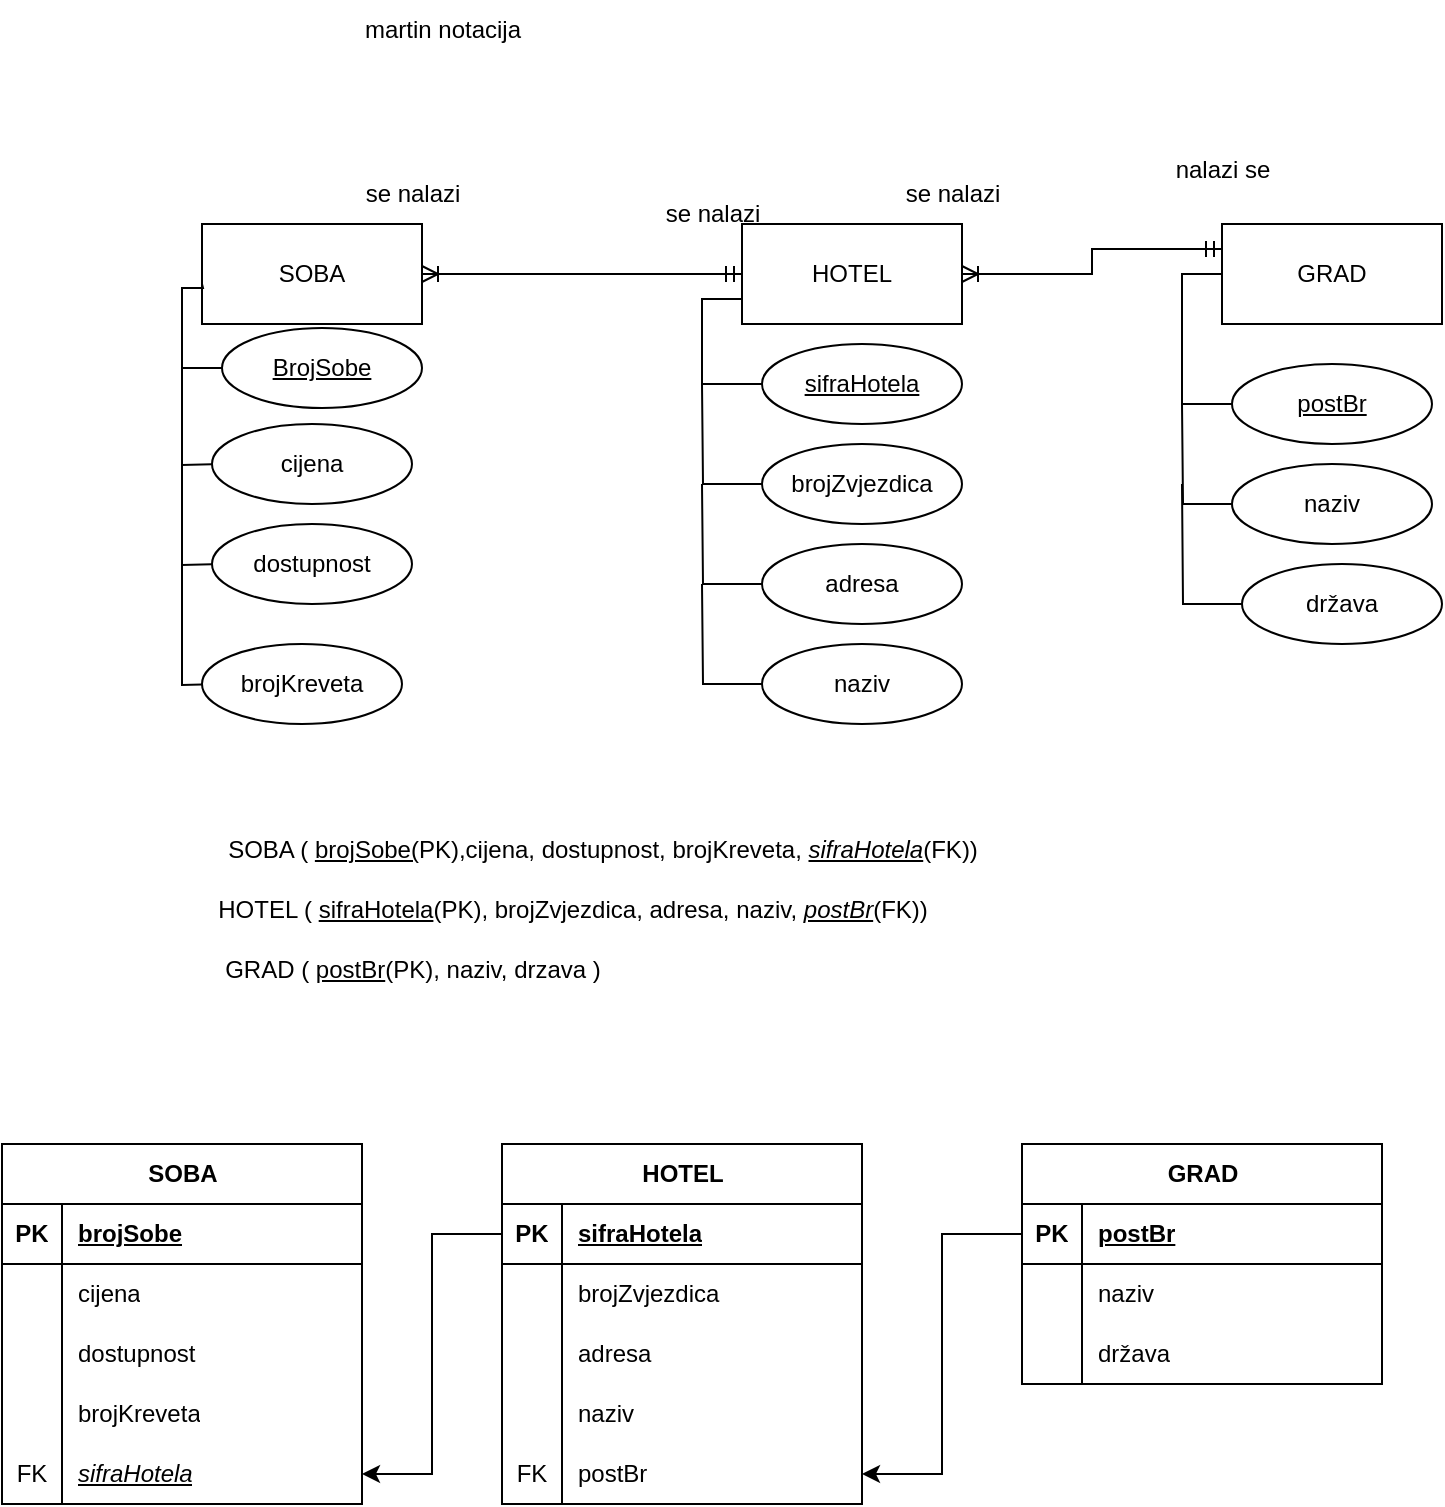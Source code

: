 <mxfile version="22.1.5" type="github">
  <diagram name="Page-1" id="ZcCOom0ZRcwhTTcIi5ig">
    <mxGraphModel dx="972" dy="639" grid="1" gridSize="10" guides="1" tooltips="1" connect="1" arrows="1" fold="1" page="1" pageScale="1" pageWidth="2339" pageHeight="3300" math="0" shadow="0">
      <root>
        <mxCell id="0" />
        <mxCell id="1" parent="0" />
        <mxCell id="V1OTD0DoKeFT5B3Rm7D--30" style="edgeStyle=orthogonalEdgeStyle;rounded=0;orthogonalLoop=1;jettySize=auto;html=1;exitX=0;exitY=0.5;exitDx=0;exitDy=0;entryX=1;entryY=0.5;entryDx=0;entryDy=0;endArrow=ERoneToMany;endFill=0;startArrow=ERmandOne;startFill=0;" edge="1" parent="1" source="V1OTD0DoKeFT5B3Rm7D--1" target="V1OTD0DoKeFT5B3Rm7D--3">
          <mxGeometry relative="1" as="geometry" />
        </mxCell>
        <mxCell id="V1OTD0DoKeFT5B3Rm7D--1" value="HOTEL" style="html=1;whiteSpace=wrap;" vertex="1" parent="1">
          <mxGeometry x="660" y="220" width="110" height="50" as="geometry" />
        </mxCell>
        <mxCell id="V1OTD0DoKeFT5B3Rm7D--9" style="edgeStyle=orthogonalEdgeStyle;rounded=0;orthogonalLoop=1;jettySize=auto;html=1;exitX=0;exitY=0.5;exitDx=0;exitDy=0;entryX=0;entryY=0.5;entryDx=0;entryDy=0;endArrow=none;endFill=0;" edge="1" parent="1" source="V1OTD0DoKeFT5B3Rm7D--2" target="V1OTD0DoKeFT5B3Rm7D--6">
          <mxGeometry relative="1" as="geometry" />
        </mxCell>
        <mxCell id="V1OTD0DoKeFT5B3Rm7D--27" style="edgeStyle=orthogonalEdgeStyle;rounded=0;orthogonalLoop=1;jettySize=auto;html=1;exitX=0;exitY=0.25;exitDx=0;exitDy=0;entryX=1;entryY=0.5;entryDx=0;entryDy=0;startArrow=ERmandOne;startFill=0;endArrow=ERoneToMany;endFill=0;" edge="1" parent="1" source="V1OTD0DoKeFT5B3Rm7D--2" target="V1OTD0DoKeFT5B3Rm7D--1">
          <mxGeometry relative="1" as="geometry" />
        </mxCell>
        <mxCell id="V1OTD0DoKeFT5B3Rm7D--2" value="GRAD" style="html=1;whiteSpace=wrap;" vertex="1" parent="1">
          <mxGeometry x="900" y="220" width="110" height="50" as="geometry" />
        </mxCell>
        <mxCell id="V1OTD0DoKeFT5B3Rm7D--3" value="&lt;div&gt;SOBA&lt;/div&gt;" style="html=1;whiteSpace=wrap;" vertex="1" parent="1">
          <mxGeometry x="390" y="220" width="110" height="50" as="geometry" />
        </mxCell>
        <mxCell id="V1OTD0DoKeFT5B3Rm7D--5" style="edgeStyle=orthogonalEdgeStyle;rounded=0;orthogonalLoop=1;jettySize=auto;html=1;exitX=0;exitY=0.5;exitDx=0;exitDy=0;entryX=0;entryY=0.75;entryDx=0;entryDy=0;endArrow=none;endFill=0;" edge="1" parent="1" source="V1OTD0DoKeFT5B3Rm7D--4" target="V1OTD0DoKeFT5B3Rm7D--1">
          <mxGeometry relative="1" as="geometry" />
        </mxCell>
        <mxCell id="V1OTD0DoKeFT5B3Rm7D--4" value="sifraHotela" style="ellipse;whiteSpace=wrap;html=1;align=center;fontStyle=4;" vertex="1" parent="1">
          <mxGeometry x="670" y="280" width="100" height="40" as="geometry" />
        </mxCell>
        <mxCell id="V1OTD0DoKeFT5B3Rm7D--6" value="&lt;u&gt;postBr&lt;/u&gt;" style="ellipse;whiteSpace=wrap;html=1;align=center;" vertex="1" parent="1">
          <mxGeometry x="905" y="290" width="100" height="40" as="geometry" />
        </mxCell>
        <mxCell id="V1OTD0DoKeFT5B3Rm7D--10" style="edgeStyle=orthogonalEdgeStyle;rounded=0;orthogonalLoop=1;jettySize=auto;html=1;exitX=0;exitY=0.5;exitDx=0;exitDy=0;endArrow=none;endFill=0;" edge="1" parent="1" source="V1OTD0DoKeFT5B3Rm7D--7">
          <mxGeometry relative="1" as="geometry">
            <mxPoint x="880" y="310" as="targetPoint" />
          </mxGeometry>
        </mxCell>
        <mxCell id="V1OTD0DoKeFT5B3Rm7D--7" value="naziv" style="ellipse;whiteSpace=wrap;html=1;align=center;" vertex="1" parent="1">
          <mxGeometry x="905" y="340" width="100" height="40" as="geometry" />
        </mxCell>
        <mxCell id="V1OTD0DoKeFT5B3Rm7D--11" style="edgeStyle=orthogonalEdgeStyle;rounded=0;orthogonalLoop=1;jettySize=auto;html=1;exitX=0;exitY=0.5;exitDx=0;exitDy=0;endArrow=none;endFill=0;" edge="1" parent="1" source="V1OTD0DoKeFT5B3Rm7D--8">
          <mxGeometry relative="1" as="geometry">
            <mxPoint x="880" y="350" as="targetPoint" />
          </mxGeometry>
        </mxCell>
        <mxCell id="V1OTD0DoKeFT5B3Rm7D--8" value="država" style="ellipse;whiteSpace=wrap;html=1;align=center;" vertex="1" parent="1">
          <mxGeometry x="910" y="390" width="100" height="40" as="geometry" />
        </mxCell>
        <mxCell id="V1OTD0DoKeFT5B3Rm7D--12" style="edgeStyle=orthogonalEdgeStyle;rounded=0;orthogonalLoop=1;jettySize=auto;html=1;exitX=0;exitY=0.5;exitDx=0;exitDy=0;entryX=0;entryY=0.75;entryDx=0;entryDy=0;endArrow=none;endFill=0;" edge="1" parent="1" source="V1OTD0DoKeFT5B3Rm7D--13">
          <mxGeometry relative="1" as="geometry">
            <mxPoint x="390" y="250" as="targetPoint" />
          </mxGeometry>
        </mxCell>
        <mxCell id="V1OTD0DoKeFT5B3Rm7D--13" value="BrojSobe" style="ellipse;whiteSpace=wrap;html=1;align=center;fontStyle=4;" vertex="1" parent="1">
          <mxGeometry x="400" y="272" width="100" height="40" as="geometry" />
        </mxCell>
        <mxCell id="V1OTD0DoKeFT5B3Rm7D--16" style="edgeStyle=orthogonalEdgeStyle;rounded=0;orthogonalLoop=1;jettySize=auto;html=1;exitX=0;exitY=0.5;exitDx=0;exitDy=0;endArrow=none;endFill=0;" edge="1" parent="1">
          <mxGeometry relative="1" as="geometry">
            <mxPoint x="380" y="290" as="targetPoint" />
            <mxPoint x="400" y="340" as="sourcePoint" />
          </mxGeometry>
        </mxCell>
        <mxCell id="V1OTD0DoKeFT5B3Rm7D--17" style="edgeStyle=orthogonalEdgeStyle;rounded=0;orthogonalLoop=1;jettySize=auto;html=1;exitX=0;exitY=0.5;exitDx=0;exitDy=0;endArrow=none;endFill=0;" edge="1" parent="1">
          <mxGeometry relative="1" as="geometry">
            <mxPoint x="380" y="340" as="targetPoint" />
            <mxPoint x="400" y="390" as="sourcePoint" />
          </mxGeometry>
        </mxCell>
        <mxCell id="V1OTD0DoKeFT5B3Rm7D--19" style="edgeStyle=orthogonalEdgeStyle;rounded=0;orthogonalLoop=1;jettySize=auto;html=1;exitX=0;exitY=0.5;exitDx=0;exitDy=0;endArrow=none;endFill=0;" edge="1" parent="1">
          <mxGeometry relative="1" as="geometry">
            <mxPoint x="380" y="390" as="targetPoint" />
            <mxPoint x="400" y="450" as="sourcePoint" />
          </mxGeometry>
        </mxCell>
        <mxCell id="V1OTD0DoKeFT5B3Rm7D--25" style="edgeStyle=orthogonalEdgeStyle;rounded=0;orthogonalLoop=1;jettySize=auto;html=1;exitX=0;exitY=0.5;exitDx=0;exitDy=0;endArrow=none;endFill=0;" edge="1" parent="1" source="V1OTD0DoKeFT5B3Rm7D--20">
          <mxGeometry relative="1" as="geometry">
            <mxPoint x="640" y="300" as="targetPoint" />
          </mxGeometry>
        </mxCell>
        <mxCell id="V1OTD0DoKeFT5B3Rm7D--20" value="brojZvjezdica" style="ellipse;whiteSpace=wrap;html=1;align=center;" vertex="1" parent="1">
          <mxGeometry x="670" y="330" width="100" height="40" as="geometry" />
        </mxCell>
        <mxCell id="V1OTD0DoKeFT5B3Rm7D--26" style="edgeStyle=orthogonalEdgeStyle;rounded=0;orthogonalLoop=1;jettySize=auto;html=1;exitX=0;exitY=0.5;exitDx=0;exitDy=0;endArrow=none;endFill=0;" edge="1" parent="1" source="V1OTD0DoKeFT5B3Rm7D--21">
          <mxGeometry relative="1" as="geometry">
            <mxPoint x="640" y="350" as="targetPoint" />
          </mxGeometry>
        </mxCell>
        <mxCell id="V1OTD0DoKeFT5B3Rm7D--21" value="adresa" style="ellipse;whiteSpace=wrap;html=1;align=center;" vertex="1" parent="1">
          <mxGeometry x="670" y="380" width="100" height="40" as="geometry" />
        </mxCell>
        <mxCell id="V1OTD0DoKeFT5B3Rm7D--22" value="cijena" style="ellipse;whiteSpace=wrap;html=1;align=center;" vertex="1" parent="1">
          <mxGeometry x="395" y="320" width="100" height="40" as="geometry" />
        </mxCell>
        <mxCell id="V1OTD0DoKeFT5B3Rm7D--23" value="dostupnost" style="ellipse;whiteSpace=wrap;html=1;align=center;" vertex="1" parent="1">
          <mxGeometry x="395" y="370" width="100" height="40" as="geometry" />
        </mxCell>
        <mxCell id="V1OTD0DoKeFT5B3Rm7D--24" value="brojKreveta" style="ellipse;whiteSpace=wrap;html=1;align=center;" vertex="1" parent="1">
          <mxGeometry x="390" y="430" width="100" height="40" as="geometry" />
        </mxCell>
        <mxCell id="V1OTD0DoKeFT5B3Rm7D--28" value="nalazi se" style="text;html=1;align=center;verticalAlign=middle;resizable=0;points=[];autosize=1;strokeColor=none;fillColor=none;" vertex="1" parent="1">
          <mxGeometry x="865" y="178" width="70" height="30" as="geometry" />
        </mxCell>
        <mxCell id="V1OTD0DoKeFT5B3Rm7D--29" value="se nalazi" style="text;html=1;align=center;verticalAlign=middle;resizable=0;points=[];autosize=1;strokeColor=none;fillColor=none;" vertex="1" parent="1">
          <mxGeometry x="730" y="190" width="70" height="30" as="geometry" />
        </mxCell>
        <mxCell id="V1OTD0DoKeFT5B3Rm7D--31" value="se nalazi" style="text;html=1;align=center;verticalAlign=middle;resizable=0;points=[];autosize=1;strokeColor=none;fillColor=none;" vertex="1" parent="1">
          <mxGeometry x="460" y="190" width="70" height="30" as="geometry" />
        </mxCell>
        <mxCell id="V1OTD0DoKeFT5B3Rm7D--32" value="se nalazi" style="text;html=1;align=center;verticalAlign=middle;resizable=0;points=[];autosize=1;strokeColor=none;fillColor=none;" vertex="1" parent="1">
          <mxGeometry x="610" y="200" width="70" height="30" as="geometry" />
        </mxCell>
        <mxCell id="V1OTD0DoKeFT5B3Rm7D--34" style="edgeStyle=orthogonalEdgeStyle;rounded=0;orthogonalLoop=1;jettySize=auto;html=1;exitX=0;exitY=0.5;exitDx=0;exitDy=0;endArrow=none;endFill=0;" edge="1" parent="1" source="V1OTD0DoKeFT5B3Rm7D--33">
          <mxGeometry relative="1" as="geometry">
            <mxPoint x="640" y="400" as="targetPoint" />
          </mxGeometry>
        </mxCell>
        <mxCell id="V1OTD0DoKeFT5B3Rm7D--33" value="naziv" style="ellipse;whiteSpace=wrap;html=1;align=center;" vertex="1" parent="1">
          <mxGeometry x="670" y="430" width="100" height="40" as="geometry" />
        </mxCell>
        <mxCell id="V1OTD0DoKeFT5B3Rm7D--35" value="&lt;div&gt;martin notacija&lt;/div&gt;" style="text;html=1;align=center;verticalAlign=middle;resizable=0;points=[];autosize=1;strokeColor=none;fillColor=none;" vertex="1" parent="1">
          <mxGeometry x="460" y="108" width="100" height="30" as="geometry" />
        </mxCell>
        <mxCell id="V1OTD0DoKeFT5B3Rm7D--36" value="SOBA ( &lt;u&gt;brojSobe(&lt;/u&gt;PK),cijena, dostupnost, brojKreveta, &lt;i&gt;&lt;u&gt;sifraHotela&lt;/u&gt;&lt;/i&gt;(FK))" style="text;html=1;align=center;verticalAlign=middle;resizable=0;points=[];autosize=1;strokeColor=none;fillColor=none;" vertex="1" parent="1">
          <mxGeometry x="390" y="518" width="400" height="30" as="geometry" />
        </mxCell>
        <mxCell id="V1OTD0DoKeFT5B3Rm7D--37" value="HOTEL ( &lt;u&gt;sifraHotela&lt;/u&gt;(PK), brojZvjezdica, adresa, naziv, &lt;i&gt;&lt;u&gt;postBr&lt;/u&gt;&lt;/i&gt;(FK))" style="text;html=1;align=center;verticalAlign=middle;resizable=0;points=[];autosize=1;strokeColor=none;fillColor=none;" vertex="1" parent="1">
          <mxGeometry x="390" y="548" width="370" height="30" as="geometry" />
        </mxCell>
        <mxCell id="V1OTD0DoKeFT5B3Rm7D--38" value="GRAD ( &lt;u&gt;postBr&lt;/u&gt;(PK), naziv, drzava )" style="text;html=1;align=center;verticalAlign=middle;resizable=0;points=[];autosize=1;strokeColor=none;fillColor=none;" vertex="1" parent="1">
          <mxGeometry x="390" y="578" width="210" height="30" as="geometry" />
        </mxCell>
        <mxCell id="V1OTD0DoKeFT5B3Rm7D--85" style="edgeStyle=orthogonalEdgeStyle;rounded=0;orthogonalLoop=1;jettySize=auto;html=1;exitX=0;exitY=0.25;exitDx=0;exitDy=0;" edge="1" parent="1" source="V1OTD0DoKeFT5B3Rm7D--39" target="V1OTD0DoKeFT5B3Rm7D--78">
          <mxGeometry relative="1" as="geometry" />
        </mxCell>
        <mxCell id="V1OTD0DoKeFT5B3Rm7D--39" value="HOTEL" style="shape=table;startSize=30;container=1;collapsible=1;childLayout=tableLayout;fixedRows=1;rowLines=0;fontStyle=1;align=center;resizeLast=1;html=1;" vertex="1" parent="1">
          <mxGeometry x="540" y="680" width="180" height="180" as="geometry" />
        </mxCell>
        <mxCell id="V1OTD0DoKeFT5B3Rm7D--40" value="" style="shape=tableRow;horizontal=0;startSize=0;swimlaneHead=0;swimlaneBody=0;fillColor=none;collapsible=0;dropTarget=0;points=[[0,0.5],[1,0.5]];portConstraint=eastwest;top=0;left=0;right=0;bottom=1;" vertex="1" parent="V1OTD0DoKeFT5B3Rm7D--39">
          <mxGeometry y="30" width="180" height="30" as="geometry" />
        </mxCell>
        <mxCell id="V1OTD0DoKeFT5B3Rm7D--41" value="PK" style="shape=partialRectangle;connectable=0;fillColor=none;top=0;left=0;bottom=0;right=0;fontStyle=1;overflow=hidden;whiteSpace=wrap;html=1;" vertex="1" parent="V1OTD0DoKeFT5B3Rm7D--40">
          <mxGeometry width="30" height="30" as="geometry">
            <mxRectangle width="30" height="30" as="alternateBounds" />
          </mxGeometry>
        </mxCell>
        <mxCell id="V1OTD0DoKeFT5B3Rm7D--42" value="sifraHotela" style="shape=partialRectangle;connectable=0;fillColor=none;top=0;left=0;bottom=0;right=0;align=left;spacingLeft=6;fontStyle=5;overflow=hidden;whiteSpace=wrap;html=1;" vertex="1" parent="V1OTD0DoKeFT5B3Rm7D--40">
          <mxGeometry x="30" width="150" height="30" as="geometry">
            <mxRectangle width="150" height="30" as="alternateBounds" />
          </mxGeometry>
        </mxCell>
        <mxCell id="V1OTD0DoKeFT5B3Rm7D--43" value="" style="shape=tableRow;horizontal=0;startSize=0;swimlaneHead=0;swimlaneBody=0;fillColor=none;collapsible=0;dropTarget=0;points=[[0,0.5],[1,0.5]];portConstraint=eastwest;top=0;left=0;right=0;bottom=0;" vertex="1" parent="V1OTD0DoKeFT5B3Rm7D--39">
          <mxGeometry y="60" width="180" height="30" as="geometry" />
        </mxCell>
        <mxCell id="V1OTD0DoKeFT5B3Rm7D--44" value="" style="shape=partialRectangle;connectable=0;fillColor=none;top=0;left=0;bottom=0;right=0;editable=1;overflow=hidden;whiteSpace=wrap;html=1;" vertex="1" parent="V1OTD0DoKeFT5B3Rm7D--43">
          <mxGeometry width="30" height="30" as="geometry">
            <mxRectangle width="30" height="30" as="alternateBounds" />
          </mxGeometry>
        </mxCell>
        <mxCell id="V1OTD0DoKeFT5B3Rm7D--45" value="&lt;div&gt;brojZvjezdica&lt;/div&gt;" style="shape=partialRectangle;connectable=0;fillColor=none;top=0;left=0;bottom=0;right=0;align=left;spacingLeft=6;overflow=hidden;whiteSpace=wrap;html=1;" vertex="1" parent="V1OTD0DoKeFT5B3Rm7D--43">
          <mxGeometry x="30" width="150" height="30" as="geometry">
            <mxRectangle width="150" height="30" as="alternateBounds" />
          </mxGeometry>
        </mxCell>
        <mxCell id="V1OTD0DoKeFT5B3Rm7D--46" value="" style="shape=tableRow;horizontal=0;startSize=0;swimlaneHead=0;swimlaneBody=0;fillColor=none;collapsible=0;dropTarget=0;points=[[0,0.5],[1,0.5]];portConstraint=eastwest;top=0;left=0;right=0;bottom=0;" vertex="1" parent="V1OTD0DoKeFT5B3Rm7D--39">
          <mxGeometry y="90" width="180" height="30" as="geometry" />
        </mxCell>
        <mxCell id="V1OTD0DoKeFT5B3Rm7D--47" value="" style="shape=partialRectangle;connectable=0;fillColor=none;top=0;left=0;bottom=0;right=0;editable=1;overflow=hidden;whiteSpace=wrap;html=1;" vertex="1" parent="V1OTD0DoKeFT5B3Rm7D--46">
          <mxGeometry width="30" height="30" as="geometry">
            <mxRectangle width="30" height="30" as="alternateBounds" />
          </mxGeometry>
        </mxCell>
        <mxCell id="V1OTD0DoKeFT5B3Rm7D--48" value="adresa" style="shape=partialRectangle;connectable=0;fillColor=none;top=0;left=0;bottom=0;right=0;align=left;spacingLeft=6;overflow=hidden;whiteSpace=wrap;html=1;" vertex="1" parent="V1OTD0DoKeFT5B3Rm7D--46">
          <mxGeometry x="30" width="150" height="30" as="geometry">
            <mxRectangle width="150" height="30" as="alternateBounds" />
          </mxGeometry>
        </mxCell>
        <mxCell id="V1OTD0DoKeFT5B3Rm7D--49" value="" style="shape=tableRow;horizontal=0;startSize=0;swimlaneHead=0;swimlaneBody=0;fillColor=none;collapsible=0;dropTarget=0;points=[[0,0.5],[1,0.5]];portConstraint=eastwest;top=0;left=0;right=0;bottom=0;" vertex="1" parent="V1OTD0DoKeFT5B3Rm7D--39">
          <mxGeometry y="120" width="180" height="30" as="geometry" />
        </mxCell>
        <mxCell id="V1OTD0DoKeFT5B3Rm7D--50" value="" style="shape=partialRectangle;connectable=0;fillColor=none;top=0;left=0;bottom=0;right=0;editable=1;overflow=hidden;whiteSpace=wrap;html=1;" vertex="1" parent="V1OTD0DoKeFT5B3Rm7D--49">
          <mxGeometry width="30" height="30" as="geometry">
            <mxRectangle width="30" height="30" as="alternateBounds" />
          </mxGeometry>
        </mxCell>
        <mxCell id="V1OTD0DoKeFT5B3Rm7D--51" value="naziv" style="shape=partialRectangle;connectable=0;fillColor=none;top=0;left=0;bottom=0;right=0;align=left;spacingLeft=6;overflow=hidden;whiteSpace=wrap;html=1;" vertex="1" parent="V1OTD0DoKeFT5B3Rm7D--49">
          <mxGeometry x="30" width="150" height="30" as="geometry">
            <mxRectangle width="150" height="30" as="alternateBounds" />
          </mxGeometry>
        </mxCell>
        <mxCell id="V1OTD0DoKeFT5B3Rm7D--81" value="" style="shape=tableRow;horizontal=0;startSize=0;swimlaneHead=0;swimlaneBody=0;fillColor=none;collapsible=0;dropTarget=0;points=[[0,0.5],[1,0.5]];portConstraint=eastwest;top=0;left=0;right=0;bottom=0;" vertex="1" parent="V1OTD0DoKeFT5B3Rm7D--39">
          <mxGeometry y="150" width="180" height="30" as="geometry" />
        </mxCell>
        <mxCell id="V1OTD0DoKeFT5B3Rm7D--82" value="FK" style="shape=partialRectangle;connectable=0;fillColor=none;top=0;left=0;bottom=0;right=0;editable=1;overflow=hidden;whiteSpace=wrap;html=1;" vertex="1" parent="V1OTD0DoKeFT5B3Rm7D--81">
          <mxGeometry width="30" height="30" as="geometry">
            <mxRectangle width="30" height="30" as="alternateBounds" />
          </mxGeometry>
        </mxCell>
        <mxCell id="V1OTD0DoKeFT5B3Rm7D--83" value="postBr" style="shape=partialRectangle;connectable=0;fillColor=none;top=0;left=0;bottom=0;right=0;align=left;spacingLeft=6;overflow=hidden;whiteSpace=wrap;html=1;" vertex="1" parent="V1OTD0DoKeFT5B3Rm7D--81">
          <mxGeometry x="30" width="150" height="30" as="geometry">
            <mxRectangle width="150" height="30" as="alternateBounds" />
          </mxGeometry>
        </mxCell>
        <mxCell id="V1OTD0DoKeFT5B3Rm7D--52" value="SOBA" style="shape=table;startSize=30;container=1;collapsible=1;childLayout=tableLayout;fixedRows=1;rowLines=0;fontStyle=1;align=center;resizeLast=1;html=1;" vertex="1" parent="1">
          <mxGeometry x="290" y="680" width="180" height="180" as="geometry" />
        </mxCell>
        <mxCell id="V1OTD0DoKeFT5B3Rm7D--53" value="" style="shape=tableRow;horizontal=0;startSize=0;swimlaneHead=0;swimlaneBody=0;fillColor=none;collapsible=0;dropTarget=0;points=[[0,0.5],[1,0.5]];portConstraint=eastwest;top=0;left=0;right=0;bottom=1;" vertex="1" parent="V1OTD0DoKeFT5B3Rm7D--52">
          <mxGeometry y="30" width="180" height="30" as="geometry" />
        </mxCell>
        <mxCell id="V1OTD0DoKeFT5B3Rm7D--54" value="PK" style="shape=partialRectangle;connectable=0;fillColor=none;top=0;left=0;bottom=0;right=0;fontStyle=1;overflow=hidden;whiteSpace=wrap;html=1;" vertex="1" parent="V1OTD0DoKeFT5B3Rm7D--53">
          <mxGeometry width="30" height="30" as="geometry">
            <mxRectangle width="30" height="30" as="alternateBounds" />
          </mxGeometry>
        </mxCell>
        <mxCell id="V1OTD0DoKeFT5B3Rm7D--55" value="brojSobe" style="shape=partialRectangle;connectable=0;fillColor=none;top=0;left=0;bottom=0;right=0;align=left;spacingLeft=6;fontStyle=5;overflow=hidden;whiteSpace=wrap;html=1;" vertex="1" parent="V1OTD0DoKeFT5B3Rm7D--53">
          <mxGeometry x="30" width="150" height="30" as="geometry">
            <mxRectangle width="150" height="30" as="alternateBounds" />
          </mxGeometry>
        </mxCell>
        <mxCell id="V1OTD0DoKeFT5B3Rm7D--56" value="" style="shape=tableRow;horizontal=0;startSize=0;swimlaneHead=0;swimlaneBody=0;fillColor=none;collapsible=0;dropTarget=0;points=[[0,0.5],[1,0.5]];portConstraint=eastwest;top=0;left=0;right=0;bottom=0;" vertex="1" parent="V1OTD0DoKeFT5B3Rm7D--52">
          <mxGeometry y="60" width="180" height="30" as="geometry" />
        </mxCell>
        <mxCell id="V1OTD0DoKeFT5B3Rm7D--57" value="" style="shape=partialRectangle;connectable=0;fillColor=none;top=0;left=0;bottom=0;right=0;editable=1;overflow=hidden;whiteSpace=wrap;html=1;" vertex="1" parent="V1OTD0DoKeFT5B3Rm7D--56">
          <mxGeometry width="30" height="30" as="geometry">
            <mxRectangle width="30" height="30" as="alternateBounds" />
          </mxGeometry>
        </mxCell>
        <mxCell id="V1OTD0DoKeFT5B3Rm7D--58" value="cijena" style="shape=partialRectangle;connectable=0;fillColor=none;top=0;left=0;bottom=0;right=0;align=left;spacingLeft=6;overflow=hidden;whiteSpace=wrap;html=1;" vertex="1" parent="V1OTD0DoKeFT5B3Rm7D--56">
          <mxGeometry x="30" width="150" height="30" as="geometry">
            <mxRectangle width="150" height="30" as="alternateBounds" />
          </mxGeometry>
        </mxCell>
        <mxCell id="V1OTD0DoKeFT5B3Rm7D--59" value="" style="shape=tableRow;horizontal=0;startSize=0;swimlaneHead=0;swimlaneBody=0;fillColor=none;collapsible=0;dropTarget=0;points=[[0,0.5],[1,0.5]];portConstraint=eastwest;top=0;left=0;right=0;bottom=0;" vertex="1" parent="V1OTD0DoKeFT5B3Rm7D--52">
          <mxGeometry y="90" width="180" height="30" as="geometry" />
        </mxCell>
        <mxCell id="V1OTD0DoKeFT5B3Rm7D--60" value="" style="shape=partialRectangle;connectable=0;fillColor=none;top=0;left=0;bottom=0;right=0;editable=1;overflow=hidden;whiteSpace=wrap;html=1;" vertex="1" parent="V1OTD0DoKeFT5B3Rm7D--59">
          <mxGeometry width="30" height="30" as="geometry">
            <mxRectangle width="30" height="30" as="alternateBounds" />
          </mxGeometry>
        </mxCell>
        <mxCell id="V1OTD0DoKeFT5B3Rm7D--61" value="dostupnost" style="shape=partialRectangle;connectable=0;fillColor=none;top=0;left=0;bottom=0;right=0;align=left;spacingLeft=6;overflow=hidden;whiteSpace=wrap;html=1;" vertex="1" parent="V1OTD0DoKeFT5B3Rm7D--59">
          <mxGeometry x="30" width="150" height="30" as="geometry">
            <mxRectangle width="150" height="30" as="alternateBounds" />
          </mxGeometry>
        </mxCell>
        <mxCell id="V1OTD0DoKeFT5B3Rm7D--62" value="" style="shape=tableRow;horizontal=0;startSize=0;swimlaneHead=0;swimlaneBody=0;fillColor=none;collapsible=0;dropTarget=0;points=[[0,0.5],[1,0.5]];portConstraint=eastwest;top=0;left=0;right=0;bottom=0;" vertex="1" parent="V1OTD0DoKeFT5B3Rm7D--52">
          <mxGeometry y="120" width="180" height="30" as="geometry" />
        </mxCell>
        <mxCell id="V1OTD0DoKeFT5B3Rm7D--63" value="" style="shape=partialRectangle;connectable=0;fillColor=none;top=0;left=0;bottom=0;right=0;editable=1;overflow=hidden;whiteSpace=wrap;html=1;" vertex="1" parent="V1OTD0DoKeFT5B3Rm7D--62">
          <mxGeometry width="30" height="30" as="geometry">
            <mxRectangle width="30" height="30" as="alternateBounds" />
          </mxGeometry>
        </mxCell>
        <mxCell id="V1OTD0DoKeFT5B3Rm7D--64" value="brojKreveta" style="shape=partialRectangle;connectable=0;fillColor=none;top=0;left=0;bottom=0;right=0;align=left;spacingLeft=6;overflow=hidden;whiteSpace=wrap;html=1;" vertex="1" parent="V1OTD0DoKeFT5B3Rm7D--62">
          <mxGeometry x="30" width="150" height="30" as="geometry">
            <mxRectangle width="150" height="30" as="alternateBounds" />
          </mxGeometry>
        </mxCell>
        <mxCell id="V1OTD0DoKeFT5B3Rm7D--78" value="" style="shape=tableRow;horizontal=0;startSize=0;swimlaneHead=0;swimlaneBody=0;fillColor=none;collapsible=0;dropTarget=0;points=[[0,0.5],[1,0.5]];portConstraint=eastwest;top=0;left=0;right=0;bottom=0;" vertex="1" parent="V1OTD0DoKeFT5B3Rm7D--52">
          <mxGeometry y="150" width="180" height="30" as="geometry" />
        </mxCell>
        <mxCell id="V1OTD0DoKeFT5B3Rm7D--79" value="FK" style="shape=partialRectangle;connectable=0;fillColor=none;top=0;left=0;bottom=0;right=0;editable=1;overflow=hidden;whiteSpace=wrap;html=1;" vertex="1" parent="V1OTD0DoKeFT5B3Rm7D--78">
          <mxGeometry width="30" height="30" as="geometry">
            <mxRectangle width="30" height="30" as="alternateBounds" />
          </mxGeometry>
        </mxCell>
        <mxCell id="V1OTD0DoKeFT5B3Rm7D--80" value="&lt;u&gt;&lt;i&gt;sifraHotela&lt;/i&gt;&lt;/u&gt;" style="shape=partialRectangle;connectable=0;fillColor=none;top=0;left=0;bottom=0;right=0;align=left;spacingLeft=6;overflow=hidden;whiteSpace=wrap;html=1;" vertex="1" parent="V1OTD0DoKeFT5B3Rm7D--78">
          <mxGeometry x="30" width="150" height="30" as="geometry">
            <mxRectangle width="150" height="30" as="alternateBounds" />
          </mxGeometry>
        </mxCell>
        <mxCell id="V1OTD0DoKeFT5B3Rm7D--65" value="GRAD" style="shape=table;startSize=30;container=1;collapsible=1;childLayout=tableLayout;fixedRows=1;rowLines=0;fontStyle=1;align=center;resizeLast=1;html=1;" vertex="1" parent="1">
          <mxGeometry x="800" y="680" width="180" height="120" as="geometry" />
        </mxCell>
        <mxCell id="V1OTD0DoKeFT5B3Rm7D--66" value="" style="shape=tableRow;horizontal=0;startSize=0;swimlaneHead=0;swimlaneBody=0;fillColor=none;collapsible=0;dropTarget=0;points=[[0,0.5],[1,0.5]];portConstraint=eastwest;top=0;left=0;right=0;bottom=1;" vertex="1" parent="V1OTD0DoKeFT5B3Rm7D--65">
          <mxGeometry y="30" width="180" height="30" as="geometry" />
        </mxCell>
        <mxCell id="V1OTD0DoKeFT5B3Rm7D--67" value="PK" style="shape=partialRectangle;connectable=0;fillColor=none;top=0;left=0;bottom=0;right=0;fontStyle=1;overflow=hidden;whiteSpace=wrap;html=1;" vertex="1" parent="V1OTD0DoKeFT5B3Rm7D--66">
          <mxGeometry width="30" height="30" as="geometry">
            <mxRectangle width="30" height="30" as="alternateBounds" />
          </mxGeometry>
        </mxCell>
        <mxCell id="V1OTD0DoKeFT5B3Rm7D--68" value="postBr" style="shape=partialRectangle;connectable=0;fillColor=none;top=0;left=0;bottom=0;right=0;align=left;spacingLeft=6;fontStyle=5;overflow=hidden;whiteSpace=wrap;html=1;" vertex="1" parent="V1OTD0DoKeFT5B3Rm7D--66">
          <mxGeometry x="30" width="150" height="30" as="geometry">
            <mxRectangle width="150" height="30" as="alternateBounds" />
          </mxGeometry>
        </mxCell>
        <mxCell id="V1OTD0DoKeFT5B3Rm7D--69" value="" style="shape=tableRow;horizontal=0;startSize=0;swimlaneHead=0;swimlaneBody=0;fillColor=none;collapsible=0;dropTarget=0;points=[[0,0.5],[1,0.5]];portConstraint=eastwest;top=0;left=0;right=0;bottom=0;" vertex="1" parent="V1OTD0DoKeFT5B3Rm7D--65">
          <mxGeometry y="60" width="180" height="30" as="geometry" />
        </mxCell>
        <mxCell id="V1OTD0DoKeFT5B3Rm7D--70" value="" style="shape=partialRectangle;connectable=0;fillColor=none;top=0;left=0;bottom=0;right=0;editable=1;overflow=hidden;whiteSpace=wrap;html=1;" vertex="1" parent="V1OTD0DoKeFT5B3Rm7D--69">
          <mxGeometry width="30" height="30" as="geometry">
            <mxRectangle width="30" height="30" as="alternateBounds" />
          </mxGeometry>
        </mxCell>
        <mxCell id="V1OTD0DoKeFT5B3Rm7D--71" value="naziv" style="shape=partialRectangle;connectable=0;fillColor=none;top=0;left=0;bottom=0;right=0;align=left;spacingLeft=6;overflow=hidden;whiteSpace=wrap;html=1;" vertex="1" parent="V1OTD0DoKeFT5B3Rm7D--69">
          <mxGeometry x="30" width="150" height="30" as="geometry">
            <mxRectangle width="150" height="30" as="alternateBounds" />
          </mxGeometry>
        </mxCell>
        <mxCell id="V1OTD0DoKeFT5B3Rm7D--72" value="" style="shape=tableRow;horizontal=0;startSize=0;swimlaneHead=0;swimlaneBody=0;fillColor=none;collapsible=0;dropTarget=0;points=[[0,0.5],[1,0.5]];portConstraint=eastwest;top=0;left=0;right=0;bottom=0;" vertex="1" parent="V1OTD0DoKeFT5B3Rm7D--65">
          <mxGeometry y="90" width="180" height="30" as="geometry" />
        </mxCell>
        <mxCell id="V1OTD0DoKeFT5B3Rm7D--73" value="" style="shape=partialRectangle;connectable=0;fillColor=none;top=0;left=0;bottom=0;right=0;editable=1;overflow=hidden;whiteSpace=wrap;html=1;" vertex="1" parent="V1OTD0DoKeFT5B3Rm7D--72">
          <mxGeometry width="30" height="30" as="geometry">
            <mxRectangle width="30" height="30" as="alternateBounds" />
          </mxGeometry>
        </mxCell>
        <mxCell id="V1OTD0DoKeFT5B3Rm7D--74" value="država" style="shape=partialRectangle;connectable=0;fillColor=none;top=0;left=0;bottom=0;right=0;align=left;spacingLeft=6;overflow=hidden;whiteSpace=wrap;html=1;" vertex="1" parent="V1OTD0DoKeFT5B3Rm7D--72">
          <mxGeometry x="30" width="150" height="30" as="geometry">
            <mxRectangle width="150" height="30" as="alternateBounds" />
          </mxGeometry>
        </mxCell>
        <mxCell id="V1OTD0DoKeFT5B3Rm7D--84" style="edgeStyle=orthogonalEdgeStyle;rounded=0;orthogonalLoop=1;jettySize=auto;html=1;exitX=0;exitY=0.5;exitDx=0;exitDy=0;entryX=1;entryY=0.5;entryDx=0;entryDy=0;" edge="1" parent="1" source="V1OTD0DoKeFT5B3Rm7D--66" target="V1OTD0DoKeFT5B3Rm7D--81">
          <mxGeometry relative="1" as="geometry" />
        </mxCell>
      </root>
    </mxGraphModel>
  </diagram>
</mxfile>
